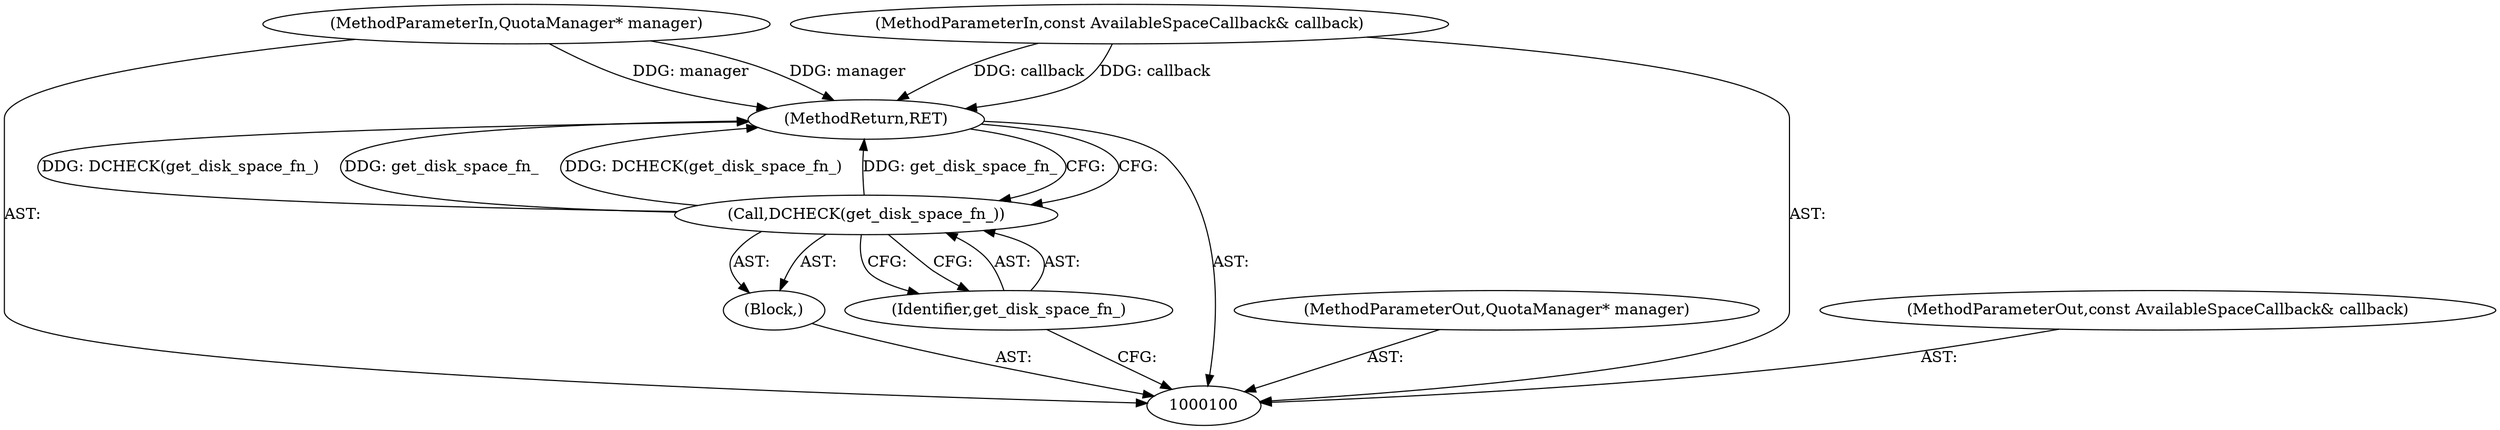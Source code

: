 digraph "1_Chrome_d65b01ca819881a507b5e60c25a2f9caff58cd57" {
"1000106" [label="(MethodReturn,RET)"];
"1000101" [label="(MethodParameterIn,QuotaManager* manager)"];
"1000117" [label="(MethodParameterOut,QuotaManager* manager)"];
"1000102" [label="(MethodParameterIn,const AvailableSpaceCallback& callback)"];
"1000118" [label="(MethodParameterOut,const AvailableSpaceCallback& callback)"];
"1000103" [label="(Block,)"];
"1000105" [label="(Identifier,get_disk_space_fn_)"];
"1000104" [label="(Call,DCHECK(get_disk_space_fn_))"];
"1000106" -> "1000100"  [label="AST: "];
"1000106" -> "1000104"  [label="CFG: "];
"1000104" -> "1000106"  [label="DDG: DCHECK(get_disk_space_fn_)"];
"1000104" -> "1000106"  [label="DDG: get_disk_space_fn_"];
"1000102" -> "1000106"  [label="DDG: callback"];
"1000101" -> "1000106"  [label="DDG: manager"];
"1000101" -> "1000100"  [label="AST: "];
"1000101" -> "1000106"  [label="DDG: manager"];
"1000117" -> "1000100"  [label="AST: "];
"1000102" -> "1000100"  [label="AST: "];
"1000102" -> "1000106"  [label="DDG: callback"];
"1000118" -> "1000100"  [label="AST: "];
"1000103" -> "1000100"  [label="AST: "];
"1000104" -> "1000103"  [label="AST: "];
"1000105" -> "1000104"  [label="AST: "];
"1000105" -> "1000100"  [label="CFG: "];
"1000104" -> "1000105"  [label="CFG: "];
"1000104" -> "1000103"  [label="AST: "];
"1000104" -> "1000105"  [label="CFG: "];
"1000105" -> "1000104"  [label="AST: "];
"1000106" -> "1000104"  [label="CFG: "];
"1000104" -> "1000106"  [label="DDG: DCHECK(get_disk_space_fn_)"];
"1000104" -> "1000106"  [label="DDG: get_disk_space_fn_"];
}
